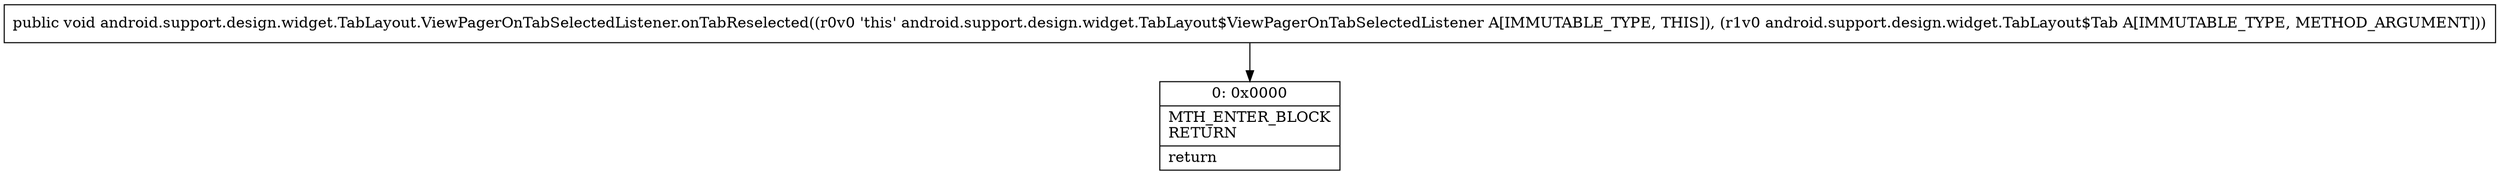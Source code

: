 digraph "CFG forandroid.support.design.widget.TabLayout.ViewPagerOnTabSelectedListener.onTabReselected(Landroid\/support\/design\/widget\/TabLayout$Tab;)V" {
Node_0 [shape=record,label="{0\:\ 0x0000|MTH_ENTER_BLOCK\lRETURN\l|return\l}"];
MethodNode[shape=record,label="{public void android.support.design.widget.TabLayout.ViewPagerOnTabSelectedListener.onTabReselected((r0v0 'this' android.support.design.widget.TabLayout$ViewPagerOnTabSelectedListener A[IMMUTABLE_TYPE, THIS]), (r1v0 android.support.design.widget.TabLayout$Tab A[IMMUTABLE_TYPE, METHOD_ARGUMENT])) }"];
MethodNode -> Node_0;
}

